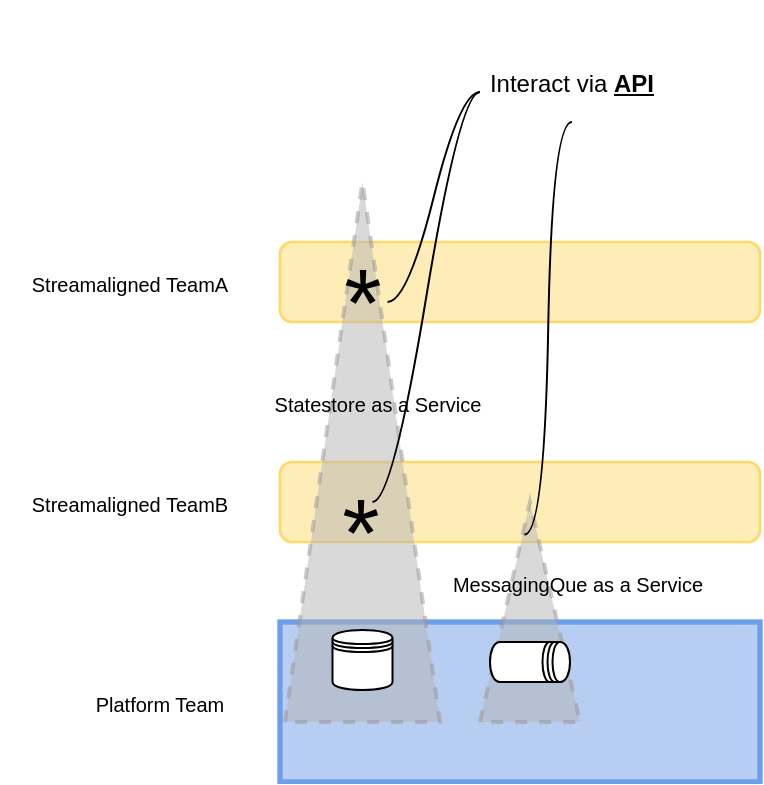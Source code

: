 <mxfile>
    <diagram id="lv2rMhbf1S1Rcas-IDqa" name="Page-1">
        <mxGraphModel dx="571" dy="1296" grid="1" gridSize="10" guides="1" tooltips="1" connect="1" arrows="1" fold="1" page="1" pageScale="1" pageWidth="827" pageHeight="627" math="0" shadow="0">
            <root>
                <mxCell id="0"/>
                <mxCell id="1" parent="0"/>
                <mxCell id="2" value="" style="shape=stencil(tVRRboMwDD2NPztBoqH2swvlAtsFUnDbqCFBIW232y/EVBpaodMEX+Q9288vIQ5w0Z5kg8ASI2sEngNj796hrFdbrY4GqxD6CDDwYXWjjJQlhE+Esx7KtsHSE3eVTsm9Roq03tkz3lTl+xLW8XwHyRY6sQS4KK0xoVxZ0w4iP+JBRirjA/4kmb7x1wA16FSNHl3vllhgxd9lX16XEU4X8juUvbuf3e98wkPH6VI/bjbh9P+yXARm7HJzsZfl+ejsxVQPzcSI68Zq+tI/Gc2HpkZac3GwDic80TSXVlsXCPrGbsB4UeSbLJs+4IPSeqx6l7+tn1eTg4mk0YS48V/7iyw9hZH4Bg==);whiteSpace=wrap;html=1;strokeWidth=2;fillColor=#FFEDB8;strokeColor=#FFD966;" vertex="1" parent="1">
                    <mxGeometry x="170" y="70" width="240" height="40" as="geometry"/>
                </mxCell>
                <mxCell id="3" value="" style="shape=stencil(tVTLboMwEPyavVZgq4l6bAw595Af2JBNY8XYyLh5/H0MS6WiAqkqONkz650dP9YgVX3CikAkFksCmYEQHwbD0fkykjvCOIg4u3IsFQnjE+NVB7GuqAjMXdBr3BviSB28O9NVH0KXIhpe5pC8QyOWgFSFszama2frXuRHPMqgtiHiG8t0he89VJHXJQXynVtmQWz/LvvyuoxwupDfvuy3+9n9zifcd5wudXGzCaf/l5UqMmOPW6o9FudP777sYdCMbzpq+r0/6cpBPyNVpYo9TxN2uJELZ5yPBI9tNRBylb3l+Wb6bI/amOHszVpl2yc302Szg4lFowvajf/aX8vy/9cSDw==);whiteSpace=wrap;html=1;fontColor=#000000;fillColor=#BBD2F6;strokeColor=#6D9EEB;" vertex="1" parent="1">
                    <mxGeometry x="170" y="260" width="240" height="80" as="geometry"/>
                </mxCell>
                <mxCell id="4" value="" style="shape=stencil(tVRRboMwDD2NPztBoqH2swvlAtsFUnDbqCFBIW232y/EVBpaodMEX+Q9288vIQ5w0Z5kg8ASI2sEngNj796hrFdbrY4GqxD6CDDwYXWjjJQlhE+Esx7KtsHSE3eVTsm9Roq03tkz3lTl+xLW8XwHyRY6sQS4KK0xoVxZ0w4iP+JBRirjA/4kmb7x1wA16FSNHl3vllhgxd9lX16XEU4X8juUvbuf3e98wkPH6VI/bjbh9P+yXARm7HJzsZfl+ejsxVQPzcSI68Zq+tI/Gc2HpkZac3GwDic80TSXVlsXCPrGbsB4UeSbLJs+4IPSeqx6l7+tn1eTg4mk0YS48V/7iyw9hZH4Bg==);whiteSpace=wrap;html=1;strokeWidth=2;fillColor=#FFEDB8;strokeColor=#FFD966;" vertex="1" parent="1">
                    <mxGeometry x="170" y="180" width="240" height="40" as="geometry"/>
                </mxCell>
                <mxCell id="5" value="" style="verticalLabelPosition=middle;verticalAlign=bottom;html=1;shape=mxgraph.basic.acute_triangle;dx=0.5;strokeColor=#999696;strokeWidth=2;fillColor=#B4B4B4;fontFamily=Helvetica;labelPosition=center;align=center;sketch=0;opacity=50;dashed=1;" vertex="1" parent="1">
                    <mxGeometry x="270" y="200" width="50" height="110" as="geometry"/>
                </mxCell>
                <mxCell id="9" value="" style="group;verticalAlign=middle;" vertex="1" connectable="0" parent="1">
                    <mxGeometry x="172.5" y="40" width="137.5" height="270" as="geometry"/>
                </mxCell>
                <mxCell id="6" value="" style="verticalLabelPosition=middle;verticalAlign=bottom;html=1;shape=mxgraph.basic.acute_triangle;dx=0.5;strokeColor=#999696;strokeWidth=2;fillColor=#B4B4B4;fontFamily=Helvetica;labelPosition=center;align=center;sketch=0;opacity=50;dashed=1;" vertex="1" parent="9">
                    <mxGeometry width="77.5" height="270" as="geometry"/>
                </mxCell>
                <mxCell id="7" value="&lt;font style=&quot;font-size: 48px;&quot;&gt;*&lt;/font&gt;" style="text;strokeColor=none;align=center;fillColor=none;html=1;verticalAlign=middle;whiteSpace=wrap;rounded=0;" vertex="1" parent="9">
                    <mxGeometry x="25" y="160" width="25" height="30" as="geometry"/>
                </mxCell>
                <mxCell id="8" value="&lt;font style=&quot;font-size: 48px;&quot;&gt;*&lt;/font&gt;" style="text;strokeColor=none;align=center;fillColor=none;html=1;verticalAlign=middle;whiteSpace=wrap;rounded=0;" vertex="1" parent="9">
                    <mxGeometry x="26.25" y="50" width="25" height="20" as="geometry"/>
                </mxCell>
                <mxCell id="13" value="" style="shape=datastore;whiteSpace=wrap;html=1;fontSize=10;" vertex="1" parent="9">
                    <mxGeometry x="23.75" y="224" width="30" height="30" as="geometry"/>
                </mxCell>
                <mxCell id="11" value="&lt;font style=&quot;font-size: 10px;&quot;&gt;MessagingQue as a Service&lt;/font&gt;" style="text;strokeColor=none;align=center;fillColor=none;html=1;verticalAlign=bottom;whiteSpace=wrap;rounded=0;fontSize=48;" vertex="1" parent="1">
                    <mxGeometry x="250" y="220" width="137.5" height="40" as="geometry"/>
                </mxCell>
                <mxCell id="10" value="&lt;font style=&quot;font-size: 10px;&quot;&gt;Statestore as a Service&lt;/font&gt;" style="text;strokeColor=none;align=center;fillColor=none;html=1;verticalAlign=bottom;whiteSpace=wrap;rounded=0;fontSize=48;" vertex="1" parent="1">
                    <mxGeometry x="150" y="140" width="137.5" height="30" as="geometry"/>
                </mxCell>
                <mxCell id="14" value="" style="shape=datastore;whiteSpace=wrap;html=1;fontSize=10;rotation=90;" vertex="1" parent="1">
                    <mxGeometry x="285" y="260" width="20" height="40" as="geometry"/>
                </mxCell>
                <mxCell id="17" value="&lt;font style=&quot;font-size: 10px;&quot;&gt;Platform Team&lt;/font&gt;" style="text;strokeColor=none;align=center;fillColor=none;html=1;verticalAlign=bottom;whiteSpace=wrap;rounded=0;fontSize=48;" vertex="1" parent="1">
                    <mxGeometry x="60" y="280" width="100" height="40" as="geometry"/>
                </mxCell>
                <mxCell id="18" value="&lt;font style=&quot;font-size: 10px;&quot;&gt;Streamaligned TeamA&lt;/font&gt;" style="text;strokeColor=none;align=center;fillColor=none;html=1;verticalAlign=bottom;whiteSpace=wrap;rounded=0;fontSize=48;" vertex="1" parent="1">
                    <mxGeometry x="30" y="70" width="130" height="40" as="geometry"/>
                </mxCell>
                <mxCell id="19" value="&lt;font style=&quot;font-size: 10px;&quot;&gt;Streamaligned TeamB&lt;/font&gt;" style="text;strokeColor=none;align=center;fillColor=none;html=1;verticalAlign=bottom;whiteSpace=wrap;rounded=0;fontSize=48;" vertex="1" parent="1">
                    <mxGeometry x="30" y="180" width="130" height="40" as="geometry"/>
                </mxCell>
                <mxCell id="20" value="&lt;font style=&quot;font-size: 12px;&quot;&gt;Interact via &lt;b&gt;&lt;u&gt;API&lt;/u&gt;&lt;/b&gt;&lt;/font&gt;" style="text;strokeColor=none;align=center;fillColor=none;html=1;verticalAlign=bottom;whiteSpace=wrap;rounded=0;fontSize=48;" vertex="1" parent="1">
                    <mxGeometry x="270" y="-20" width="92" height="30" as="geometry"/>
                </mxCell>
                <mxCell id="22" value="" style="edgeStyle=entityRelationEdgeStyle;startArrow=none;endArrow=none;segment=10;curved=1;sourcePerimeterSpacing=0;targetPerimeterSpacing=0;fontSize=10;" edge="1" target="20" parent="1" source="8">
                    <mxGeometry relative="1" as="geometry">
                        <mxPoint x="110" y="300" as="sourcePoint"/>
                    </mxGeometry>
                </mxCell>
                <mxCell id="23" value="" style="edgeStyle=entityRelationEdgeStyle;startArrow=none;endArrow=none;segment=10;curved=1;sourcePerimeterSpacing=0;targetPerimeterSpacing=0;fontSize=10;exitX=0.75;exitY=0;exitDx=0;exitDy=0;entryX=0;entryY=0.5;entryDx=0;entryDy=0;" edge="1" parent="1" source="7" target="20">
                    <mxGeometry relative="1" as="geometry">
                        <mxPoint x="232.5" y="90" as="sourcePoint"/>
                        <mxPoint x="358" y="125" as="targetPoint"/>
                    </mxGeometry>
                </mxCell>
                <mxCell id="24" value="" style="edgeStyle=entityRelationEdgeStyle;startArrow=none;endArrow=none;segment=10;curved=1;sourcePerimeterSpacing=0;targetPerimeterSpacing=0;fontSize=10;exitX=0.307;exitY=-0.093;exitDx=0;exitDy=0;entryX=0.5;entryY=1;entryDx=0;entryDy=0;exitPerimeter=0;" edge="1" parent="1" source="11" target="20">
                    <mxGeometry relative="1" as="geometry">
                        <mxPoint x="226.25" y="210" as="sourcePoint"/>
                        <mxPoint x="358" y="125" as="targetPoint"/>
                    </mxGeometry>
                </mxCell>
            </root>
        </mxGraphModel>
    </diagram>
</mxfile>